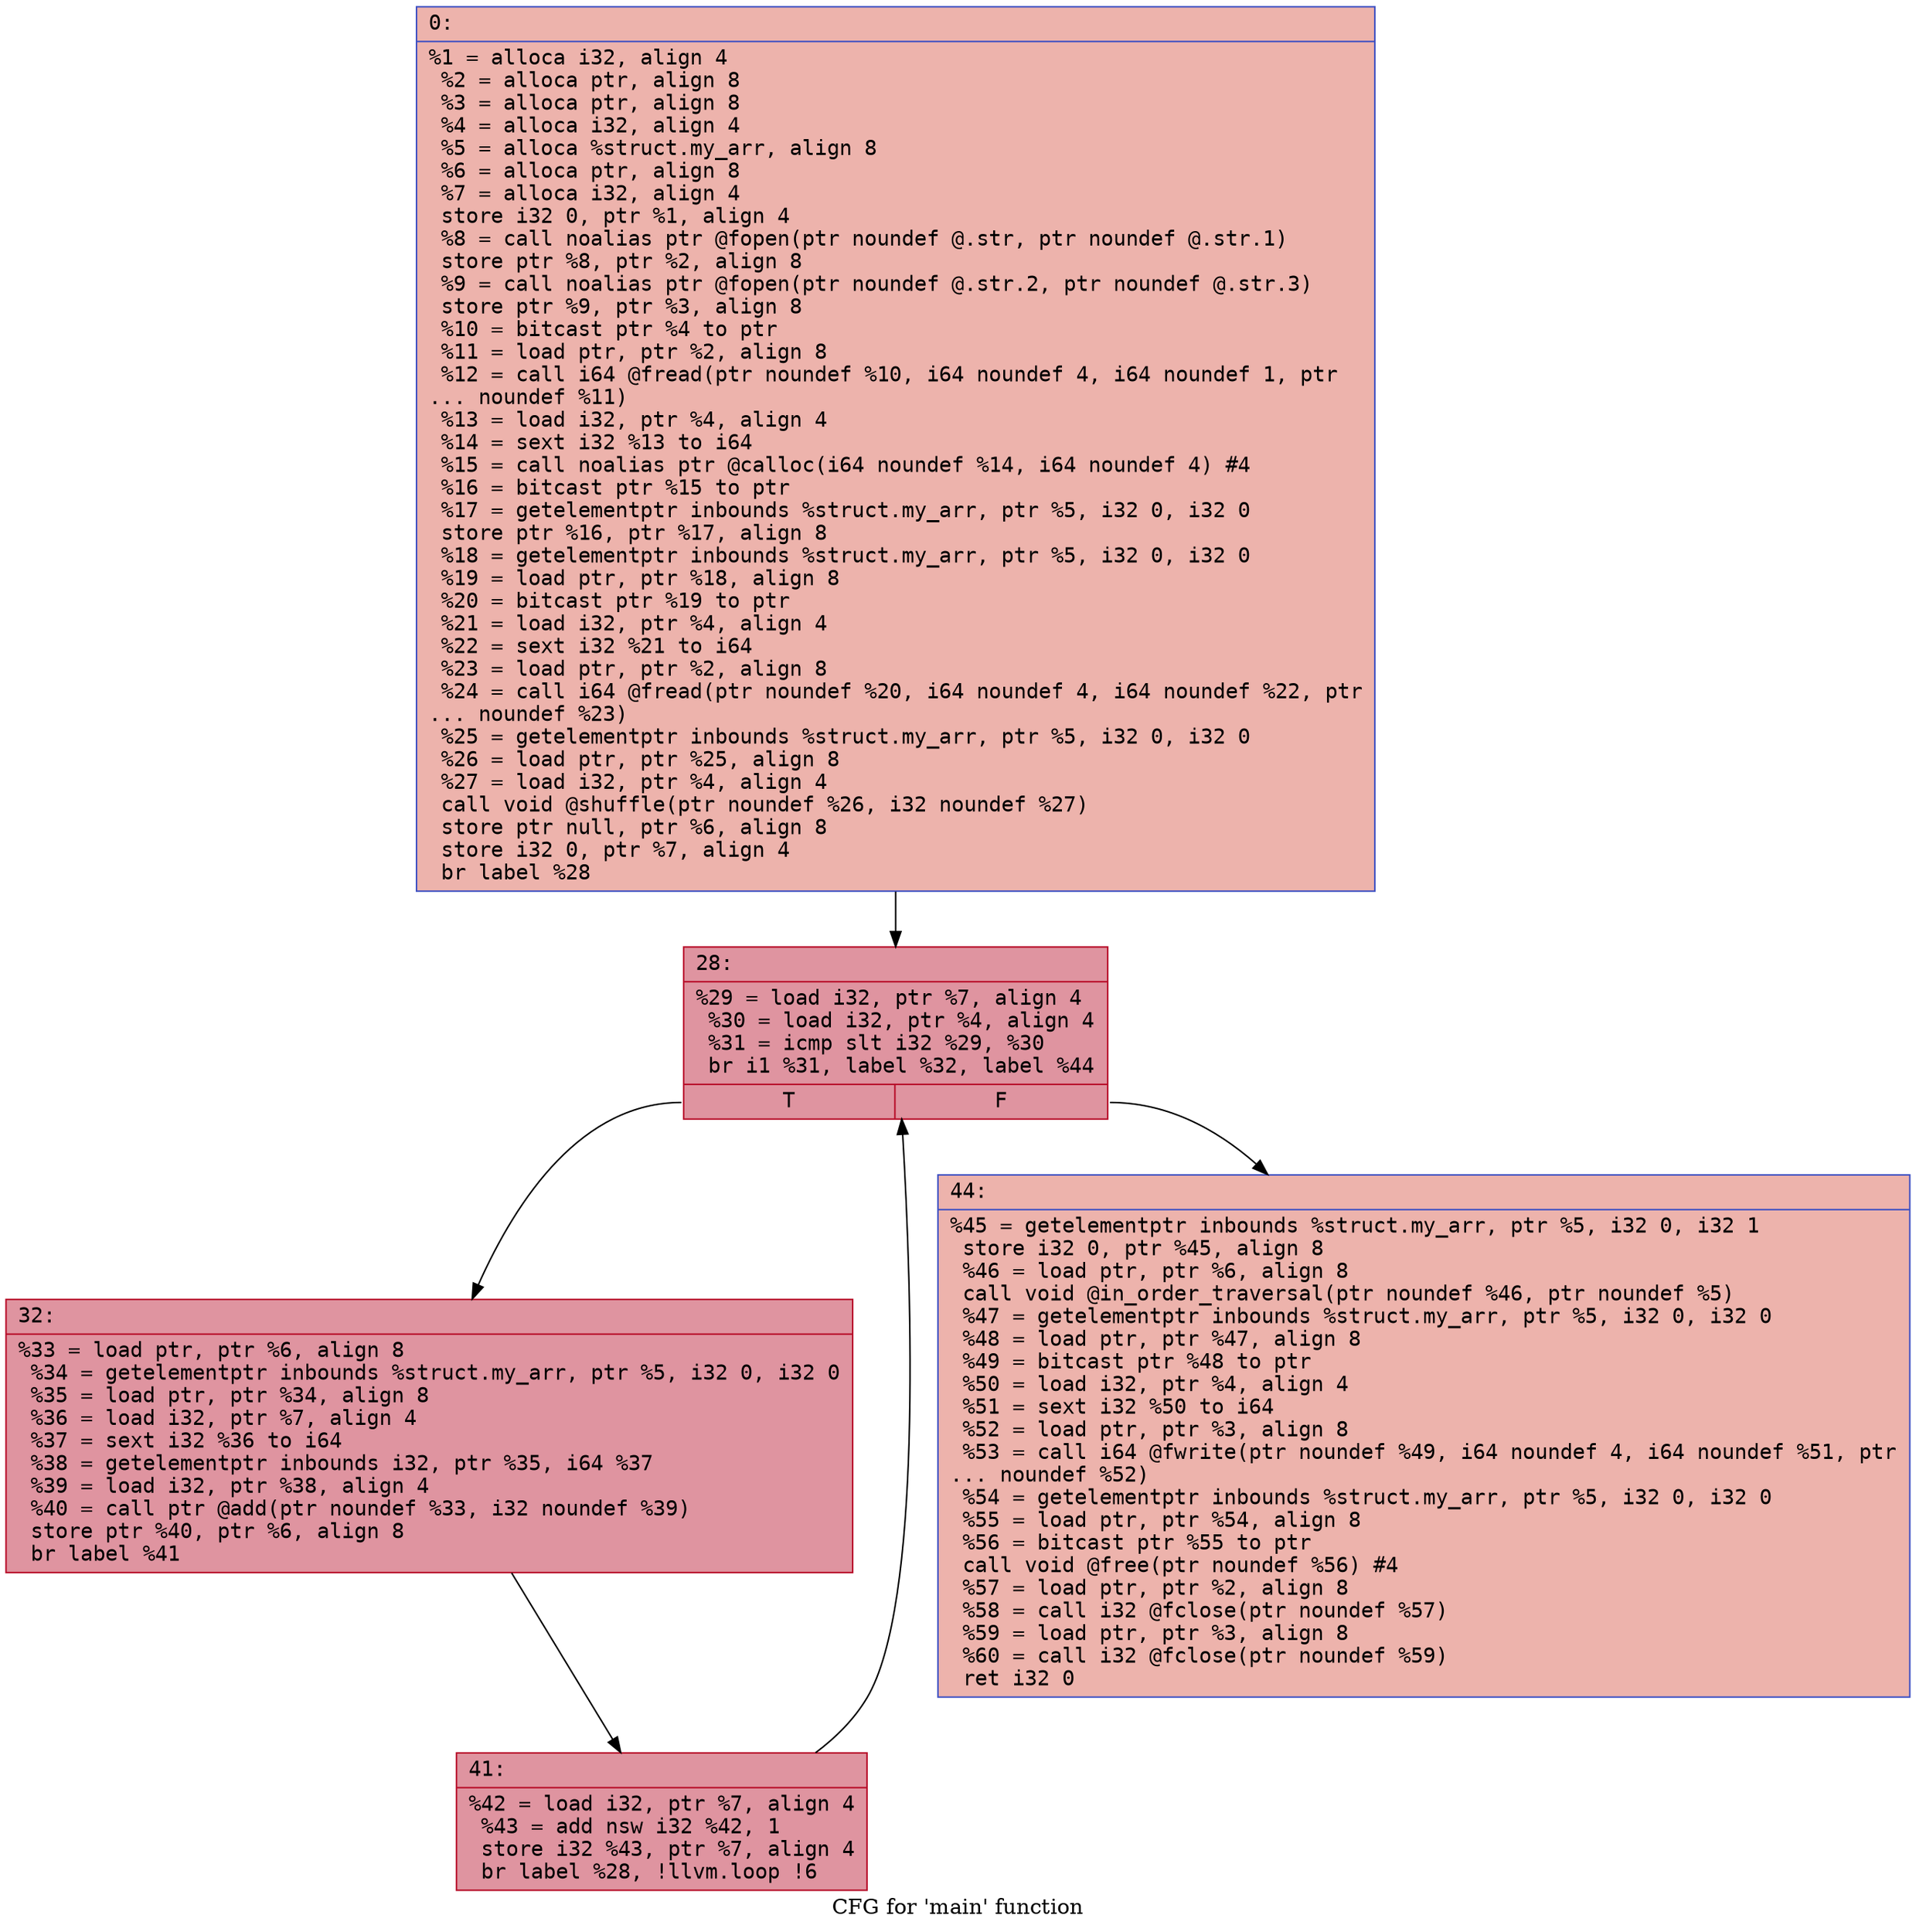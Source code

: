 digraph "CFG for 'main' function" {
	label="CFG for 'main' function";

	Node0x561486de1560 [shape=record,color="#3d50c3ff", style=filled, fillcolor="#d6524470" fontname="Courier",label="{0:\l|  %1 = alloca i32, align 4\l  %2 = alloca ptr, align 8\l  %3 = alloca ptr, align 8\l  %4 = alloca i32, align 4\l  %5 = alloca %struct.my_arr, align 8\l  %6 = alloca ptr, align 8\l  %7 = alloca i32, align 4\l  store i32 0, ptr %1, align 4\l  %8 = call noalias ptr @fopen(ptr noundef @.str, ptr noundef @.str.1)\l  store ptr %8, ptr %2, align 8\l  %9 = call noalias ptr @fopen(ptr noundef @.str.2, ptr noundef @.str.3)\l  store ptr %9, ptr %3, align 8\l  %10 = bitcast ptr %4 to ptr\l  %11 = load ptr, ptr %2, align 8\l  %12 = call i64 @fread(ptr noundef %10, i64 noundef 4, i64 noundef 1, ptr\l... noundef %11)\l  %13 = load i32, ptr %4, align 4\l  %14 = sext i32 %13 to i64\l  %15 = call noalias ptr @calloc(i64 noundef %14, i64 noundef 4) #4\l  %16 = bitcast ptr %15 to ptr\l  %17 = getelementptr inbounds %struct.my_arr, ptr %5, i32 0, i32 0\l  store ptr %16, ptr %17, align 8\l  %18 = getelementptr inbounds %struct.my_arr, ptr %5, i32 0, i32 0\l  %19 = load ptr, ptr %18, align 8\l  %20 = bitcast ptr %19 to ptr\l  %21 = load i32, ptr %4, align 4\l  %22 = sext i32 %21 to i64\l  %23 = load ptr, ptr %2, align 8\l  %24 = call i64 @fread(ptr noundef %20, i64 noundef 4, i64 noundef %22, ptr\l... noundef %23)\l  %25 = getelementptr inbounds %struct.my_arr, ptr %5, i32 0, i32 0\l  %26 = load ptr, ptr %25, align 8\l  %27 = load i32, ptr %4, align 4\l  call void @shuffle(ptr noundef %26, i32 noundef %27)\l  store ptr null, ptr %6, align 8\l  store i32 0, ptr %7, align 4\l  br label %28\l}"];
	Node0x561486de1560 -> Node0x561486de3200[tooltip="0 -> 28\nProbability 100.00%" ];
	Node0x561486de3200 [shape=record,color="#b70d28ff", style=filled, fillcolor="#b70d2870" fontname="Courier",label="{28:\l|  %29 = load i32, ptr %7, align 4\l  %30 = load i32, ptr %4, align 4\l  %31 = icmp slt i32 %29, %30\l  br i1 %31, label %32, label %44\l|{<s0>T|<s1>F}}"];
	Node0x561486de3200:s0 -> Node0x561486de3460[tooltip="28 -> 32\nProbability 96.88%" ];
	Node0x561486de3200:s1 -> Node0x561486de34c0[tooltip="28 -> 44\nProbability 3.12%" ];
	Node0x561486de3460 [shape=record,color="#b70d28ff", style=filled, fillcolor="#b70d2870" fontname="Courier",label="{32:\l|  %33 = load ptr, ptr %6, align 8\l  %34 = getelementptr inbounds %struct.my_arr, ptr %5, i32 0, i32 0\l  %35 = load ptr, ptr %34, align 8\l  %36 = load i32, ptr %7, align 4\l  %37 = sext i32 %36 to i64\l  %38 = getelementptr inbounds i32, ptr %35, i64 %37\l  %39 = load i32, ptr %38, align 4\l  %40 = call ptr @add(ptr noundef %33, i32 noundef %39)\l  store ptr %40, ptr %6, align 8\l  br label %41\l}"];
	Node0x561486de3460 -> Node0x561486de3b50[tooltip="32 -> 41\nProbability 100.00%" ];
	Node0x561486de3b50 [shape=record,color="#b70d28ff", style=filled, fillcolor="#b70d2870" fontname="Courier",label="{41:\l|  %42 = load i32, ptr %7, align 4\l  %43 = add nsw i32 %42, 1\l  store i32 %43, ptr %7, align 4\l  br label %28, !llvm.loop !6\l}"];
	Node0x561486de3b50 -> Node0x561486de3200[tooltip="41 -> 28\nProbability 100.00%" ];
	Node0x561486de34c0 [shape=record,color="#3d50c3ff", style=filled, fillcolor="#d6524470" fontname="Courier",label="{44:\l|  %45 = getelementptr inbounds %struct.my_arr, ptr %5, i32 0, i32 1\l  store i32 0, ptr %45, align 8\l  %46 = load ptr, ptr %6, align 8\l  call void @in_order_traversal(ptr noundef %46, ptr noundef %5)\l  %47 = getelementptr inbounds %struct.my_arr, ptr %5, i32 0, i32 0\l  %48 = load ptr, ptr %47, align 8\l  %49 = bitcast ptr %48 to ptr\l  %50 = load i32, ptr %4, align 4\l  %51 = sext i32 %50 to i64\l  %52 = load ptr, ptr %3, align 8\l  %53 = call i64 @fwrite(ptr noundef %49, i64 noundef 4, i64 noundef %51, ptr\l... noundef %52)\l  %54 = getelementptr inbounds %struct.my_arr, ptr %5, i32 0, i32 0\l  %55 = load ptr, ptr %54, align 8\l  %56 = bitcast ptr %55 to ptr\l  call void @free(ptr noundef %56) #4\l  %57 = load ptr, ptr %2, align 8\l  %58 = call i32 @fclose(ptr noundef %57)\l  %59 = load ptr, ptr %3, align 8\l  %60 = call i32 @fclose(ptr noundef %59)\l  ret i32 0\l}"];
}
